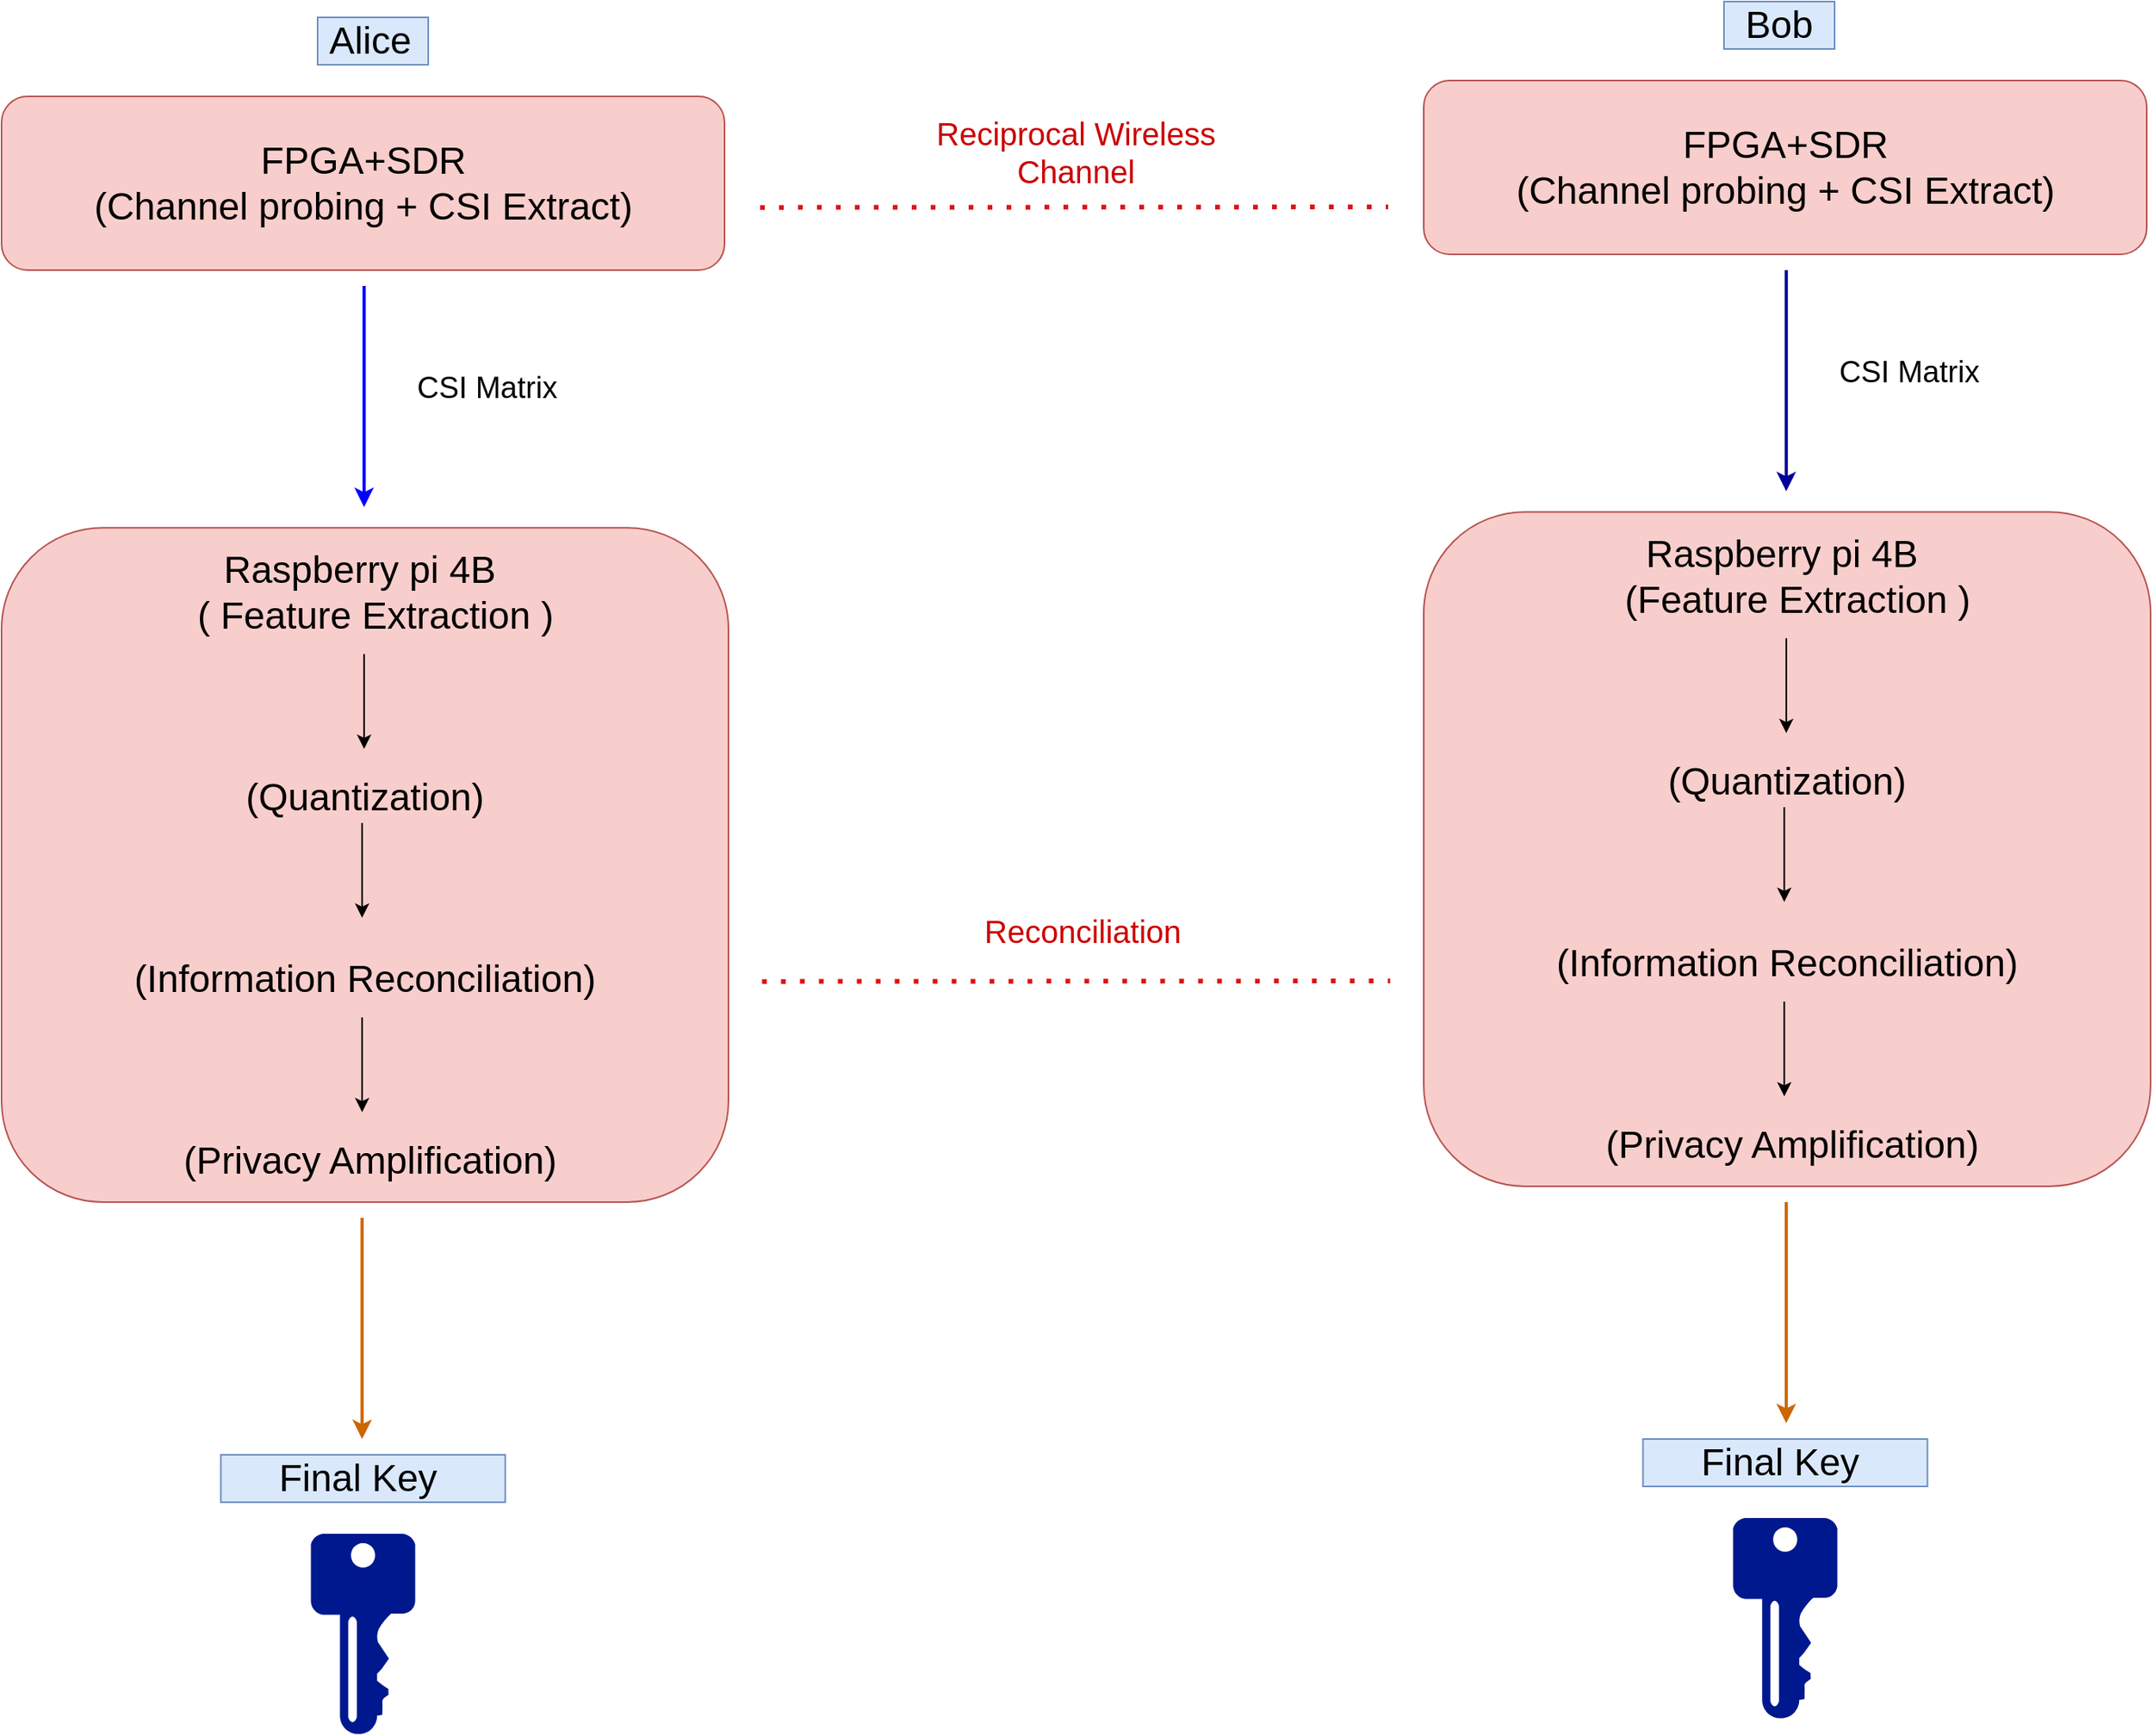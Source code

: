 <mxfile version="26.1.1">
  <diagram name="Page-1" id="3QEYGsEkYrP46oZC7ZSG">
    <mxGraphModel dx="2924" dy="1196" grid="1" gridSize="10" guides="1" tooltips="1" connect="1" arrows="1" fold="1" page="1" pageScale="1" pageWidth="850" pageHeight="1100" math="0" shadow="0">
      <root>
        <mxCell id="0" />
        <mxCell id="1" parent="0" />
        <mxCell id="YnLtWmQnGBG49skuraEV-2" value="&lt;font style=&quot;font-size: 24px;&quot;&gt;FPGA+SDR&lt;/font&gt;&lt;div&gt;&lt;font style=&quot;&quot;&gt;&lt;span style=&quot;font-size: 24px;&quot;&gt;(Channel probing + CSI Extract)&lt;/span&gt;&lt;/font&gt;&lt;/div&gt;" style="rounded=1;whiteSpace=wrap;html=1;fillColor=#f8cecc;strokeColor=#b85450;" parent="1" vertex="1">
          <mxGeometry x="-390" y="220" width="457.5" height="110" as="geometry" />
        </mxCell>
        <mxCell id="YnLtWmQnGBG49skuraEV-3" value="&lt;font style=&quot;font-size: 24px;&quot;&gt;Alice&lt;/font&gt;&amp;nbsp;" style="text;html=1;align=center;verticalAlign=middle;whiteSpace=wrap;rounded=0;fillColor=#dae8fc;strokeColor=#6c8ebf;" parent="1" vertex="1">
          <mxGeometry x="-190" y="170" width="70" height="30" as="geometry" />
        </mxCell>
        <mxCell id="YnLtWmQnGBG49skuraEV-6" value="&lt;font style=&quot;font-size: 19px;&quot;&gt;CSI&amp;nbsp;Matrix&amp;nbsp;&lt;/font&gt;" style="text;html=1;align=center;verticalAlign=middle;whiteSpace=wrap;rounded=0;" parent="1" vertex="1">
          <mxGeometry x="-190" y="385" width="220" height="40" as="geometry" />
        </mxCell>
        <mxCell id="YnLtWmQnGBG49skuraEV-8" value="" style="endArrow=classic;html=1;rounded=0;strokeWidth=2;strokeColor=#0000FF;" parent="1" edge="1">
          <mxGeometry width="50" height="50" relative="1" as="geometry">
            <mxPoint x="-160.59" y="340.0" as="sourcePoint" />
            <mxPoint x="-160.59" y="480.0" as="targetPoint" />
          </mxGeometry>
        </mxCell>
        <mxCell id="YnLtWmQnGBG49skuraEV-9" value="" style="sketch=0;aspect=fixed;pointerEvents=1;shadow=0;dashed=0;html=1;strokeColor=none;labelPosition=center;verticalLabelPosition=bottom;verticalAlign=top;align=center;fillColor=#00188D;shape=mxgraph.mscae.enterprise.key_permissions" parent="1" vertex="1">
          <mxGeometry x="-194.25" y="1130" width="66" height="126.92" as="geometry" />
        </mxCell>
        <mxCell id="YnLtWmQnGBG49skuraEV-10" value="&lt;span style=&quot;font-size: 24px;&quot;&gt;Final Key&amp;nbsp;&lt;/span&gt;" style="text;html=1;align=center;verticalAlign=middle;whiteSpace=wrap;rounded=0;fillColor=#dae8fc;strokeColor=#6c8ebf;" parent="1" vertex="1">
          <mxGeometry x="-251.25" y="1080" width="180" height="30" as="geometry" />
        </mxCell>
        <mxCell id="YnLtWmQnGBG49skuraEV-19" value="&lt;div&gt;&lt;span style=&quot;font-size: 24px; background-color: transparent; color: light-dark(rgb(0, 0, 0), rgb(255, 255, 255));&quot;&gt;Raspberry pi 4B&amp;nbsp;&lt;/span&gt;&lt;/div&gt;&lt;div&gt;&lt;font style=&quot;font-size: 24px;&quot;&gt;&lt;div style=&quot;&quot;&gt;&amp;nbsp; (&amp;nbsp;Feature Extraction )&lt;/div&gt;&lt;div style=&quot;&quot;&gt;&lt;br&gt;&lt;/div&gt;&lt;div style=&quot;&quot;&gt;&amp;nbsp; &amp;nbsp; &amp;nbsp; &amp;nbsp; &amp;nbsp; &amp;nbsp; &amp;nbsp; &amp;nbsp; &amp;nbsp; &amp;nbsp; &amp;nbsp; &amp;nbsp;&amp;nbsp;&lt;/div&gt;&lt;div style=&quot;&quot;&gt;&amp;nbsp; &amp;nbsp;&lt;/div&gt;&lt;div style=&quot;&quot;&gt;(Quantization)&lt;/div&gt;&lt;div style=&quot;&quot;&gt;&lt;br&gt;&lt;/div&gt;&lt;div style=&quot;&quot;&gt;&amp;nbsp; &amp;nbsp; &amp;nbsp; &amp;nbsp; &amp;nbsp; &amp;nbsp; &amp;nbsp; &amp;nbsp; &amp;nbsp; &amp;nbsp; &amp;nbsp; &amp;nbsp;&lt;/div&gt;&lt;div style=&quot;&quot;&gt;&lt;br&gt;&lt;/div&gt;&lt;div style=&quot;&quot;&gt;(Information Reconciliation)&lt;/div&gt;&lt;div style=&quot;&quot;&gt;&lt;br&gt;&lt;/div&gt;&lt;div style=&quot;&quot;&gt;&lt;br&gt;&lt;/div&gt;&lt;div style=&quot;&quot;&gt;&amp;nbsp;&lt;/div&gt;&lt;div style=&quot;&quot;&gt;&amp;nbsp;(Privacy Amplification)&lt;/div&gt;&lt;/font&gt;&lt;/div&gt;" style="rounded=1;whiteSpace=wrap;html=1;fillColor=#f8cecc;strokeColor=#b85450;align=center;" parent="1" vertex="1">
          <mxGeometry x="-390" y="493.08" width="460" height="426.92" as="geometry" />
        </mxCell>
        <mxCell id="YnLtWmQnGBG49skuraEV-22" value="" style="endArrow=classic;html=1;rounded=0;strokeWidth=2;strokeColor=#CC6600;" parent="1" edge="1">
          <mxGeometry width="50" height="50" relative="1" as="geometry">
            <mxPoint x="-161.84" y="930" as="sourcePoint" />
            <mxPoint x="-161.84" y="1070" as="targetPoint" />
          </mxGeometry>
        </mxCell>
        <mxCell id="YnLtWmQnGBG49skuraEV-25" value="&lt;font style=&quot;font-size: 20px; color: rgb(204, 0, 0);&quot;&gt;Reciprocal Wireless Channel&lt;/font&gt;" style="text;html=1;align=center;verticalAlign=middle;whiteSpace=wrap;rounded=0;" parent="1" vertex="1">
          <mxGeometry x="190" y="160" width="200" height="190" as="geometry" />
        </mxCell>
        <mxCell id="YnLtWmQnGBG49skuraEV-26" value="" style="endArrow=none;dashed=1;html=1;dashPattern=1 3;strokeWidth=3;rounded=0;strokeColor=light-dark(#df1111, #ededed);" parent="1" edge="1">
          <mxGeometry width="50" height="50" relative="1" as="geometry">
            <mxPoint x="91.25" y="780.33" as="sourcePoint" />
            <mxPoint x="488.75" y="780.0" as="targetPoint" />
          </mxGeometry>
        </mxCell>
        <mxCell id="YnLtWmQnGBG49skuraEV-28" value="Reconciliation" style="text;whiteSpace=wrap;fontSize=20;fontColor=#CC0000;" parent="1" vertex="1">
          <mxGeometry x="230" y="730" width="150" height="40" as="geometry" />
        </mxCell>
        <mxCell id="YnLtWmQnGBG49skuraEV-39" value="" style="endArrow=none;dashed=1;html=1;dashPattern=1 3;strokeWidth=3;rounded=0;strokeColor=light-dark(#df1111, #ededed);" parent="1" edge="1">
          <mxGeometry width="50" height="50" relative="1" as="geometry">
            <mxPoint x="90" y="290.33" as="sourcePoint" />
            <mxPoint x="487.5" y="290" as="targetPoint" />
          </mxGeometry>
        </mxCell>
        <mxCell id="YnLtWmQnGBG49skuraEV-41" value="&lt;span style=&quot;font-size: 24px;&quot;&gt;Bob&lt;/span&gt;" style="text;html=1;align=center;verticalAlign=middle;whiteSpace=wrap;rounded=0;fillColor=#dae8fc;strokeColor=#6c8ebf;" parent="1" vertex="1">
          <mxGeometry x="700" y="160" width="70" height="30" as="geometry" />
        </mxCell>
        <mxCell id="YnLtWmQnGBG49skuraEV-53" value="" style="endArrow=classic;html=1;rounded=0;" parent="1" edge="1">
          <mxGeometry width="50" height="50" relative="1" as="geometry">
            <mxPoint x="-161.84" y="803.08" as="sourcePoint" />
            <mxPoint x="-161.84" y="863.08" as="targetPoint" />
          </mxGeometry>
        </mxCell>
        <mxCell id="YnLtWmQnGBG49skuraEV-54" value="" style="endArrow=classic;html=1;rounded=0;" parent="1" edge="1">
          <mxGeometry width="50" height="50" relative="1" as="geometry">
            <mxPoint x="-161.84" y="680" as="sourcePoint" />
            <mxPoint x="-161.84" y="740" as="targetPoint" />
          </mxGeometry>
        </mxCell>
        <mxCell id="YnLtWmQnGBG49skuraEV-55" value="" style="endArrow=classic;html=1;rounded=0;" parent="1" edge="1">
          <mxGeometry width="50" height="50" relative="1" as="geometry">
            <mxPoint x="-160.59" y="573.08" as="sourcePoint" />
            <mxPoint x="-160.59" y="633.08" as="targetPoint" />
          </mxGeometry>
        </mxCell>
        <mxCell id="YnLtWmQnGBG49skuraEV-56" value="&lt;font style=&quot;font-size: 24px;&quot;&gt;FPGA+SDR&lt;/font&gt;&lt;div&gt;&lt;font style=&quot;&quot;&gt;&lt;span style=&quot;font-size: 24px;&quot;&gt;(Channel probing + CSI Extract)&lt;/span&gt;&lt;/font&gt;&lt;/div&gt;" style="rounded=1;whiteSpace=wrap;html=1;fillColor=#f8cecc;strokeColor=#b85450;" parent="1" vertex="1">
          <mxGeometry x="510" y="210" width="457.5" height="110" as="geometry" />
        </mxCell>
        <mxCell id="YnLtWmQnGBG49skuraEV-57" value="&lt;font style=&quot;font-size: 19px;&quot;&gt;CSI&amp;nbsp;Matrix&amp;nbsp;&lt;/font&gt;" style="text;html=1;align=center;verticalAlign=middle;whiteSpace=wrap;rounded=0;" parent="1" vertex="1">
          <mxGeometry x="710" y="375" width="220" height="40" as="geometry" />
        </mxCell>
        <mxCell id="YnLtWmQnGBG49skuraEV-58" value="" style="endArrow=classic;html=1;rounded=0;strokeWidth=2;strokeColor=#000099;" parent="1" edge="1">
          <mxGeometry width="50" height="50" relative="1" as="geometry">
            <mxPoint x="739.41" y="330.0" as="sourcePoint" />
            <mxPoint x="739.41" y="470.0" as="targetPoint" />
          </mxGeometry>
        </mxCell>
        <mxCell id="YnLtWmQnGBG49skuraEV-59" value="" style="sketch=0;aspect=fixed;pointerEvents=1;shadow=0;dashed=0;html=1;strokeColor=none;labelPosition=center;verticalLabelPosition=bottom;verticalAlign=top;align=center;fillColor=#00188D;shape=mxgraph.mscae.enterprise.key_permissions" parent="1" vertex="1">
          <mxGeometry x="705.75" y="1120" width="66" height="126.92" as="geometry" />
        </mxCell>
        <mxCell id="YnLtWmQnGBG49skuraEV-60" value="&lt;span style=&quot;font-size: 24px;&quot;&gt;Final Key&amp;nbsp;&lt;/span&gt;" style="text;html=1;align=center;verticalAlign=middle;whiteSpace=wrap;rounded=0;fillColor=#dae8fc;strokeColor=#6c8ebf;" parent="1" vertex="1">
          <mxGeometry x="648.75" y="1070" width="180" height="30" as="geometry" />
        </mxCell>
        <mxCell id="YnLtWmQnGBG49skuraEV-61" value="&lt;div&gt;&lt;span style=&quot;font-size: 24px; background-color: transparent; color: light-dark(rgb(0, 0, 0), rgb(255, 255, 255));&quot;&gt;Raspberry pi 4B&amp;nbsp;&lt;/span&gt;&lt;/div&gt;&lt;div&gt;&lt;font style=&quot;font-size: 24px;&quot;&gt;&lt;div style=&quot;&quot;&gt;&amp;nbsp; (Feature Extraction )&lt;/div&gt;&lt;div style=&quot;&quot;&gt;&lt;br&gt;&lt;/div&gt;&lt;div style=&quot;&quot;&gt;&amp;nbsp; &amp;nbsp; &amp;nbsp; &amp;nbsp; &amp;nbsp; &amp;nbsp; &amp;nbsp; &amp;nbsp; &amp;nbsp; &amp;nbsp; &amp;nbsp; &amp;nbsp;&amp;nbsp;&lt;/div&gt;&lt;div style=&quot;&quot;&gt;&amp;nbsp; &amp;nbsp;&lt;/div&gt;&lt;div style=&quot;&quot;&gt;(Quantization)&lt;/div&gt;&lt;div style=&quot;&quot;&gt;&lt;br&gt;&lt;/div&gt;&lt;div style=&quot;&quot;&gt;&amp;nbsp; &amp;nbsp; &amp;nbsp; &amp;nbsp; &amp;nbsp; &amp;nbsp; &amp;nbsp; &amp;nbsp; &amp;nbsp; &amp;nbsp; &amp;nbsp; &amp;nbsp;&lt;/div&gt;&lt;div style=&quot;&quot;&gt;&lt;br&gt;&lt;/div&gt;&lt;div style=&quot;&quot;&gt;(Information Reconciliation)&lt;/div&gt;&lt;div style=&quot;&quot;&gt;&lt;br&gt;&lt;/div&gt;&lt;div style=&quot;&quot;&gt;&lt;br&gt;&lt;/div&gt;&lt;div style=&quot;&quot;&gt;&amp;nbsp;&lt;/div&gt;&lt;div style=&quot;&quot;&gt;&amp;nbsp;(Privacy Amplification)&lt;/div&gt;&lt;/font&gt;&lt;/div&gt;" style="rounded=1;whiteSpace=wrap;html=1;fillColor=#f8cecc;strokeColor=#b85450;align=center;" parent="1" vertex="1">
          <mxGeometry x="510" y="483.08" width="460" height="426.92" as="geometry" />
        </mxCell>
        <mxCell id="YnLtWmQnGBG49skuraEV-63" value="" style="endArrow=classic;html=1;rounded=0;" parent="1" edge="1">
          <mxGeometry width="50" height="50" relative="1" as="geometry">
            <mxPoint x="738.16" y="793.08" as="sourcePoint" />
            <mxPoint x="738.16" y="853.08" as="targetPoint" />
          </mxGeometry>
        </mxCell>
        <mxCell id="YnLtWmQnGBG49skuraEV-64" value="" style="endArrow=classic;html=1;rounded=0;" parent="1" edge="1">
          <mxGeometry width="50" height="50" relative="1" as="geometry">
            <mxPoint x="738.16" y="670" as="sourcePoint" />
            <mxPoint x="738.16" y="730" as="targetPoint" />
          </mxGeometry>
        </mxCell>
        <mxCell id="YnLtWmQnGBG49skuraEV-65" value="" style="endArrow=classic;html=1;rounded=0;" parent="1" edge="1">
          <mxGeometry width="50" height="50" relative="1" as="geometry">
            <mxPoint x="739.41" y="563.08" as="sourcePoint" />
            <mxPoint x="739.41" y="623.08" as="targetPoint" />
          </mxGeometry>
        </mxCell>
        <mxCell id="YnLtWmQnGBG49skuraEV-66" value="" style="endArrow=classic;html=1;rounded=0;strokeWidth=2;strokeColor=#CC6600;" parent="1" edge="1">
          <mxGeometry width="50" height="50" relative="1" as="geometry">
            <mxPoint x="739.41" y="920" as="sourcePoint" />
            <mxPoint x="739.41" y="1060" as="targetPoint" />
          </mxGeometry>
        </mxCell>
      </root>
    </mxGraphModel>
  </diagram>
</mxfile>
